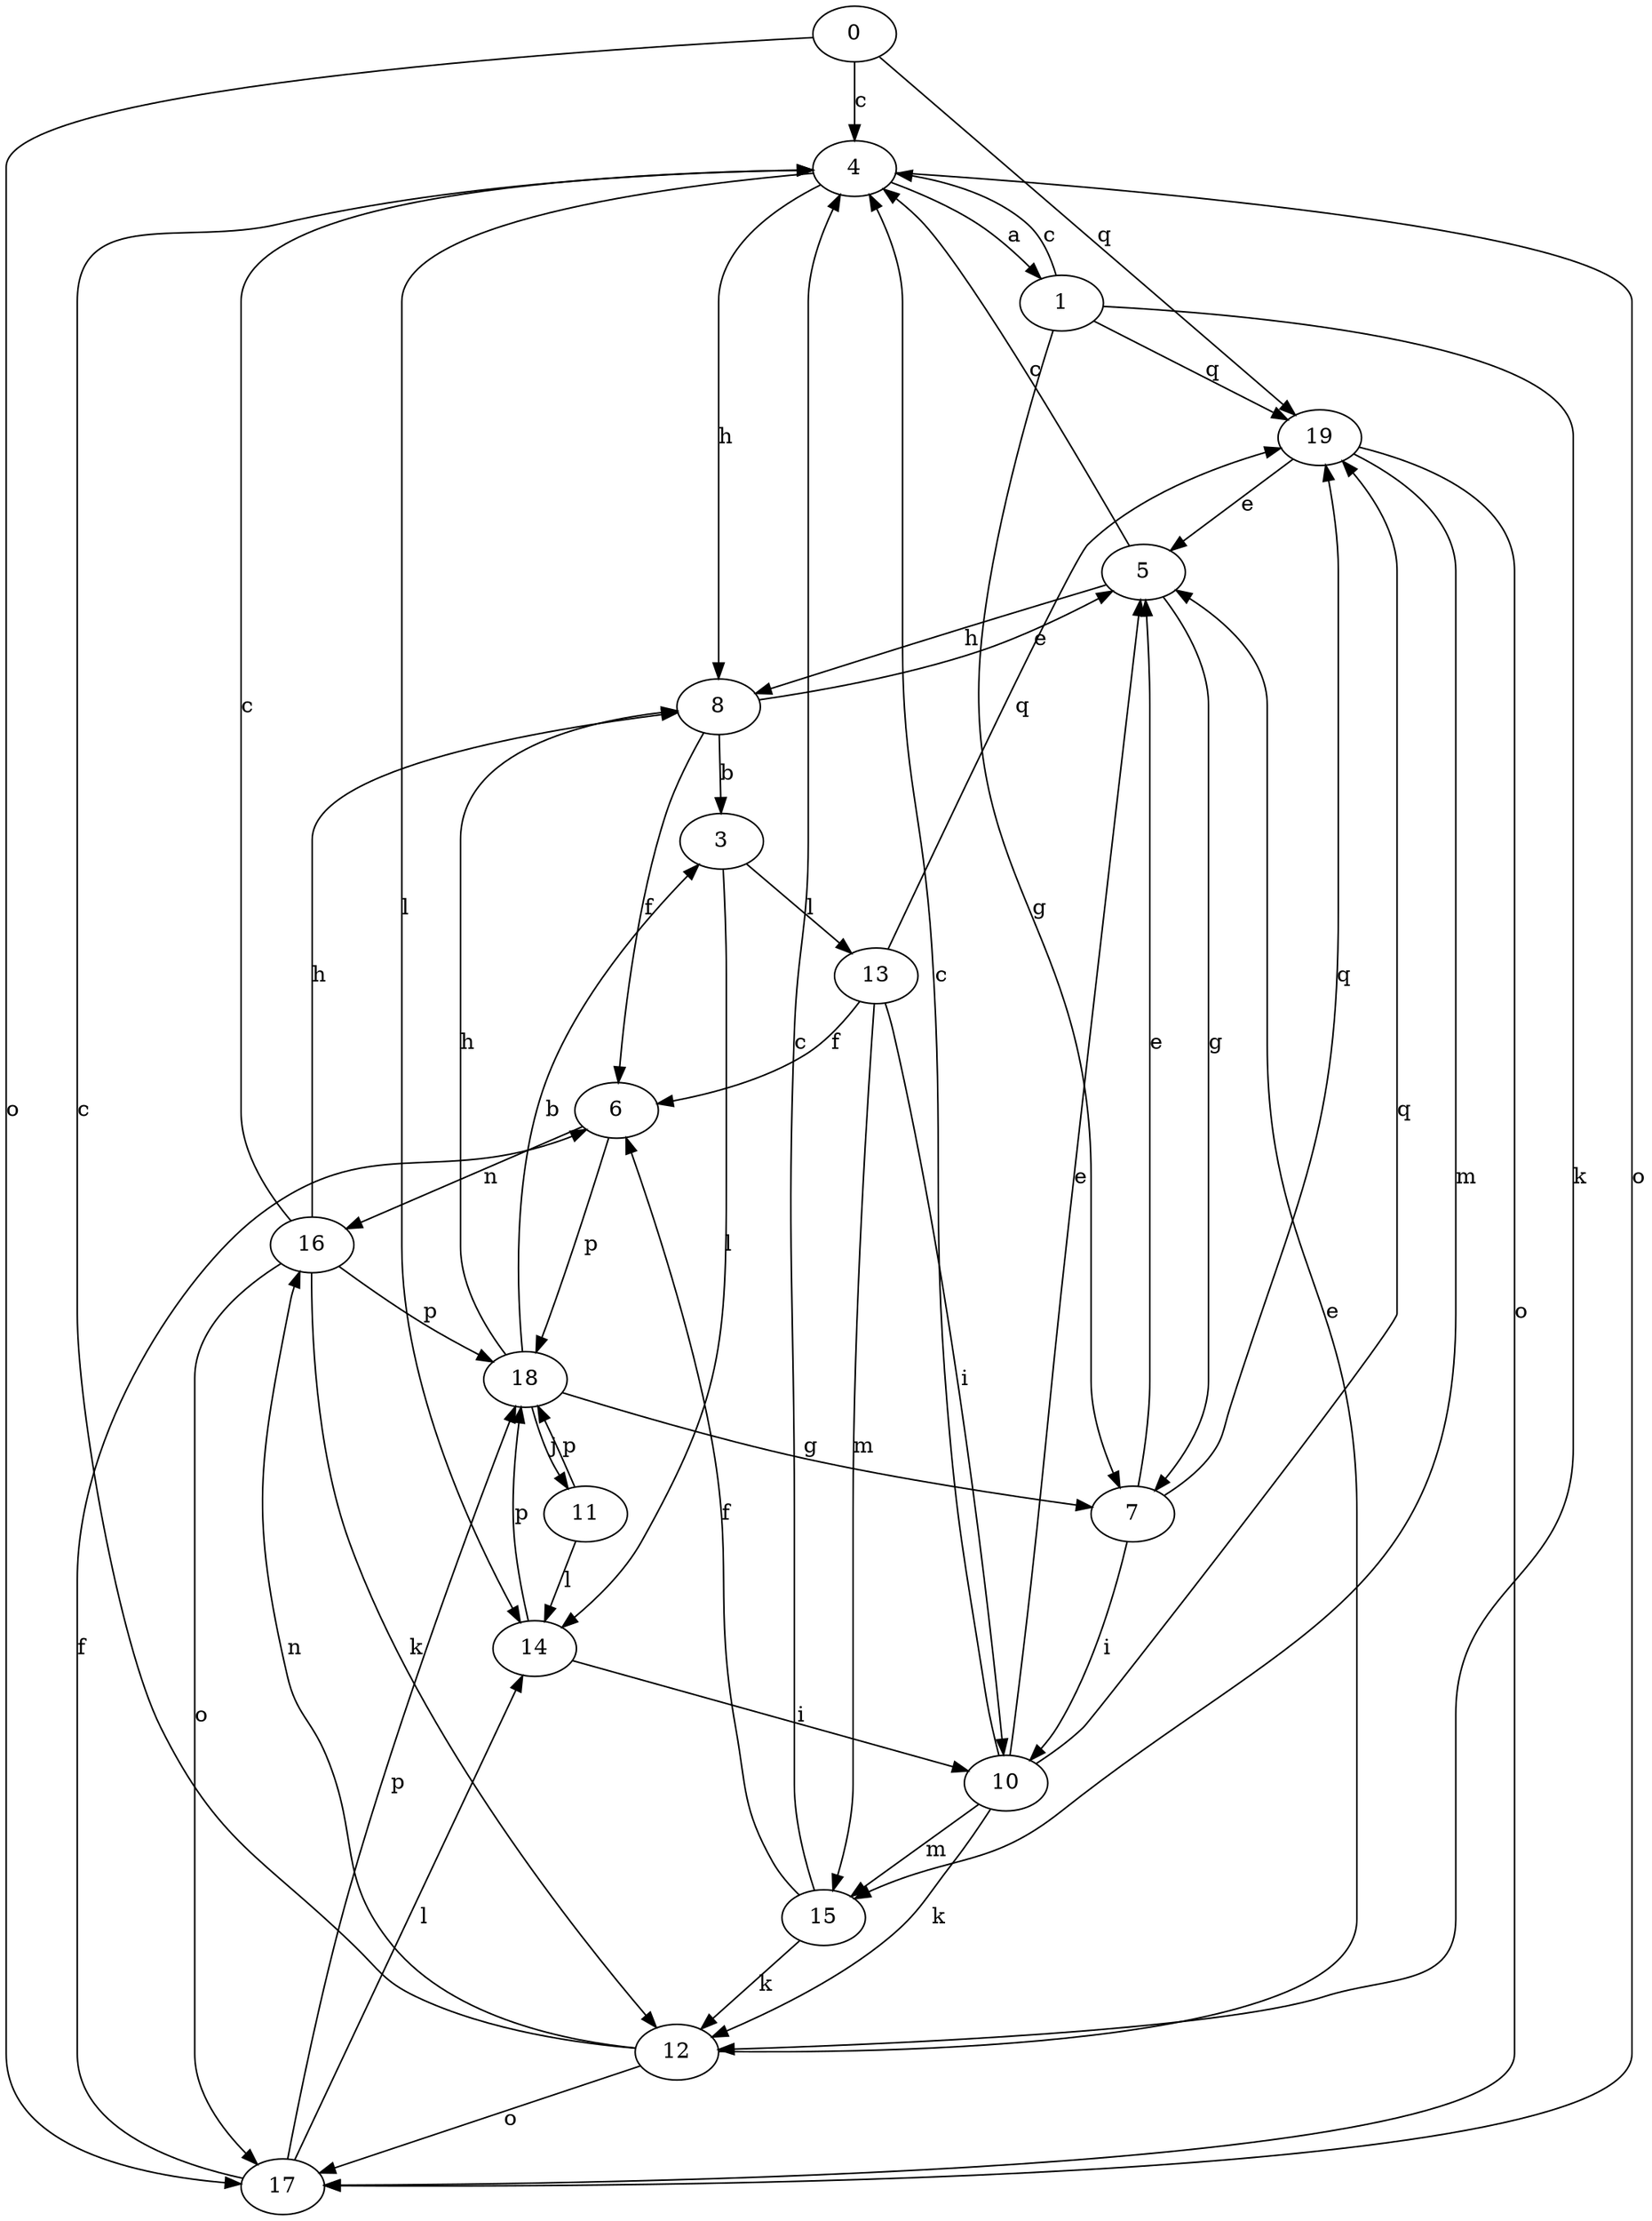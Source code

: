 strict digraph  {
0;
1;
3;
4;
5;
6;
7;
8;
10;
11;
12;
13;
14;
15;
16;
17;
18;
19;
0 -> 4  [label=c];
0 -> 17  [label=o];
0 -> 19  [label=q];
1 -> 4  [label=c];
1 -> 7  [label=g];
1 -> 12  [label=k];
1 -> 19  [label=q];
3 -> 13  [label=l];
3 -> 14  [label=l];
4 -> 1  [label=a];
4 -> 8  [label=h];
4 -> 14  [label=l];
4 -> 17  [label=o];
5 -> 4  [label=c];
5 -> 7  [label=g];
5 -> 8  [label=h];
6 -> 16  [label=n];
6 -> 18  [label=p];
7 -> 5  [label=e];
7 -> 10  [label=i];
7 -> 19  [label=q];
8 -> 3  [label=b];
8 -> 5  [label=e];
8 -> 6  [label=f];
10 -> 4  [label=c];
10 -> 5  [label=e];
10 -> 12  [label=k];
10 -> 15  [label=m];
10 -> 19  [label=q];
11 -> 14  [label=l];
11 -> 18  [label=p];
12 -> 4  [label=c];
12 -> 5  [label=e];
12 -> 16  [label=n];
12 -> 17  [label=o];
13 -> 6  [label=f];
13 -> 10  [label=i];
13 -> 15  [label=m];
13 -> 19  [label=q];
14 -> 10  [label=i];
14 -> 18  [label=p];
15 -> 4  [label=c];
15 -> 6  [label=f];
15 -> 12  [label=k];
16 -> 4  [label=c];
16 -> 8  [label=h];
16 -> 12  [label=k];
16 -> 17  [label=o];
16 -> 18  [label=p];
17 -> 6  [label=f];
17 -> 14  [label=l];
17 -> 18  [label=p];
18 -> 3  [label=b];
18 -> 7  [label=g];
18 -> 8  [label=h];
18 -> 11  [label=j];
19 -> 5  [label=e];
19 -> 15  [label=m];
19 -> 17  [label=o];
}
